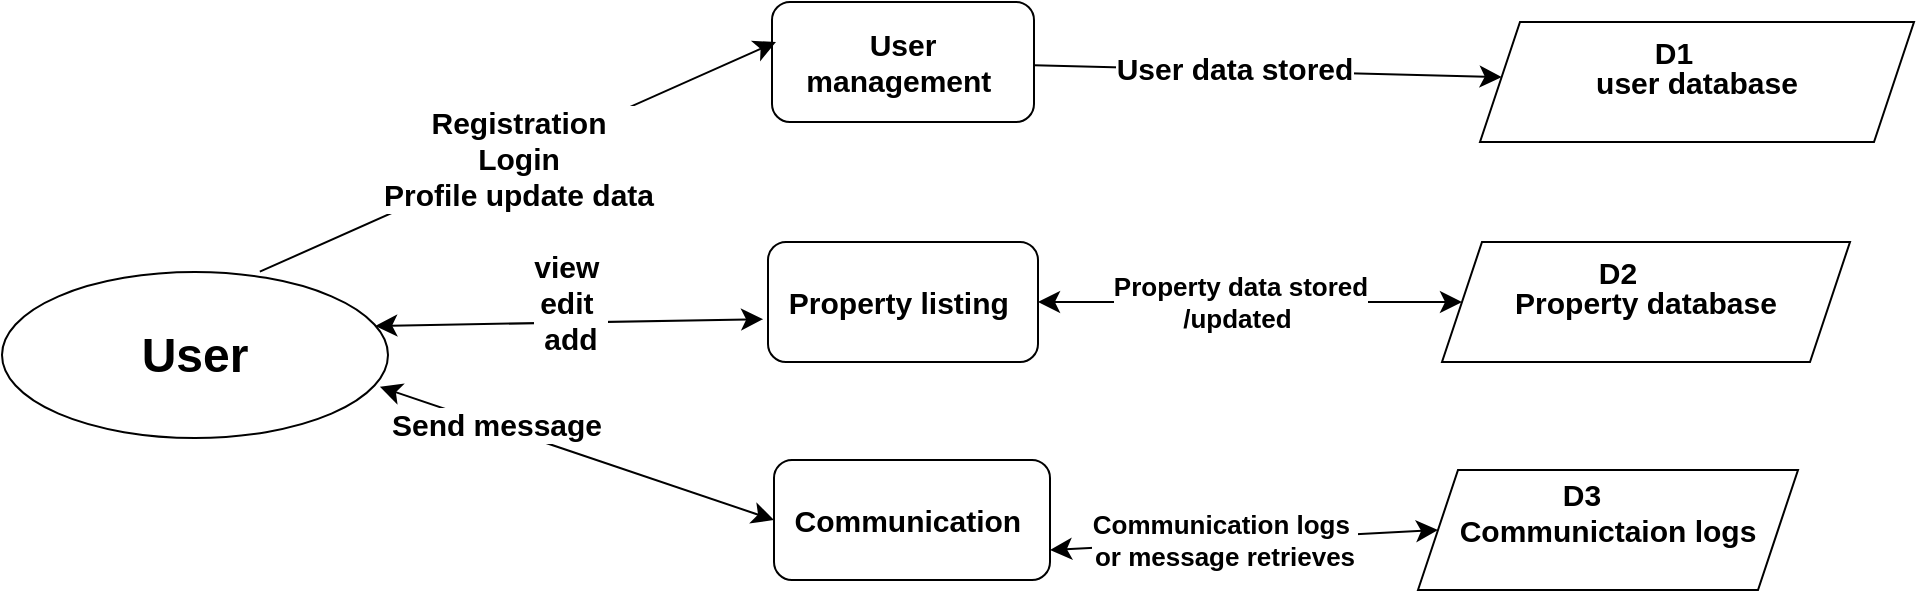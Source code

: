 <mxfile version="24.8.3">
  <diagram name="Page-1" id="Owj253hstnNMVGkitStq">
    <mxGraphModel dx="1042" dy="617" grid="0" gridSize="10" guides="1" tooltips="1" connect="1" arrows="1" fold="1" page="0" pageScale="1" pageWidth="850" pageHeight="1100" math="0" shadow="0">
      <root>
        <mxCell id="0" />
        <mxCell id="1" parent="0" />
        <mxCell id="35OgEMqozP8EejBYkB2C-12" value="&lt;b&gt;&lt;font style=&quot;font-size: 24px;&quot;&gt;User&lt;/font&gt;&lt;/b&gt;" style="ellipse;whiteSpace=wrap;html=1;" vertex="1" parent="1">
          <mxGeometry x="115" y="192" width="193" height="83" as="geometry" />
        </mxCell>
        <mxCell id="35OgEMqozP8EejBYkB2C-22" value="" style="edgeStyle=none;curved=1;rounded=0;orthogonalLoop=1;jettySize=auto;html=1;fontSize=15;startSize=8;endSize=8;fontStyle=1" edge="1" parent="1" source="35OgEMqozP8EejBYkB2C-14" target="35OgEMqozP8EejBYkB2C-18">
          <mxGeometry relative="1" as="geometry">
            <Array as="points" />
          </mxGeometry>
        </mxCell>
        <mxCell id="35OgEMqozP8EejBYkB2C-45" value="User data stored" style="edgeLabel;html=1;align=center;verticalAlign=middle;resizable=0;points=[];fontSize=15;fontStyle=1" vertex="1" connectable="0" parent="35OgEMqozP8EejBYkB2C-22">
          <mxGeometry x="-0.143" y="1" relative="1" as="geometry">
            <mxPoint as="offset" />
          </mxGeometry>
        </mxCell>
        <mxCell id="35OgEMqozP8EejBYkB2C-14" value="User management&amp;nbsp;" style="rounded=1;whiteSpace=wrap;html=1;fontStyle=1;fontSize=15;" vertex="1" parent="1">
          <mxGeometry x="500" y="57" width="131" height="60" as="geometry" />
        </mxCell>
        <mxCell id="35OgEMqozP8EejBYkB2C-15" value="Property listing&amp;nbsp;" style="rounded=1;whiteSpace=wrap;html=1;fontStyle=1;fontSize=15;" vertex="1" parent="1">
          <mxGeometry x="498" y="177" width="135" height="60" as="geometry" />
        </mxCell>
        <mxCell id="35OgEMqozP8EejBYkB2C-16" value="Communication&amp;nbsp;" style="rounded=1;whiteSpace=wrap;html=1;fontStyle=1;fontSize=15;" vertex="1" parent="1">
          <mxGeometry x="501" y="286" width="138" height="60" as="geometry" />
        </mxCell>
        <mxCell id="35OgEMqozP8EejBYkB2C-18" value="user database" style="shape=parallelogram;perimeter=parallelogramPerimeter;whiteSpace=wrap;html=1;fixedSize=1;fontStyle=1;fontSize=15;" vertex="1" parent="1">
          <mxGeometry x="854" y="67" width="217" height="60" as="geometry" />
        </mxCell>
        <mxCell id="35OgEMqozP8EejBYkB2C-19" value="Property database" style="shape=parallelogram;perimeter=parallelogramPerimeter;whiteSpace=wrap;html=1;fixedSize=1;fontStyle=1;fontSize=15;" vertex="1" parent="1">
          <mxGeometry x="835" y="177" width="204" height="60" as="geometry" />
        </mxCell>
        <mxCell id="35OgEMqozP8EejBYkB2C-20" value="Communictaion logs" style="shape=parallelogram;perimeter=parallelogramPerimeter;whiteSpace=wrap;html=1;fixedSize=1;fontStyle=1;fontSize=15;" vertex="1" parent="1">
          <mxGeometry x="823" y="291" width="190" height="60" as="geometry" />
        </mxCell>
        <mxCell id="35OgEMqozP8EejBYkB2C-29" value="" style="endArrow=classic;startArrow=classic;html=1;rounded=0;fontSize=15;startSize=8;endSize=8;curved=1;exitX=0.967;exitY=0.325;exitDx=0;exitDy=0;entryX=-0.018;entryY=0.643;entryDx=0;entryDy=0;entryPerimeter=0;exitPerimeter=0;fontStyle=1" edge="1" parent="1" source="35OgEMqozP8EejBYkB2C-12" target="35OgEMqozP8EejBYkB2C-15">
          <mxGeometry width="50" height="50" relative="1" as="geometry">
            <mxPoint x="511" y="290" as="sourcePoint" />
            <mxPoint x="561" y="240" as="targetPoint" />
          </mxGeometry>
        </mxCell>
        <mxCell id="35OgEMqozP8EejBYkB2C-42" value="view&amp;nbsp;&lt;div style=&quot;font-size: 15px;&quot;&gt;edit&amp;nbsp;&lt;/div&gt;&lt;div style=&quot;font-size: 15px;&quot;&gt;add&lt;/div&gt;" style="edgeLabel;html=1;align=center;verticalAlign=middle;resizable=0;points=[];fontSize=15;fontStyle=1" vertex="1" connectable="0" parent="35OgEMqozP8EejBYkB2C-29">
          <mxGeometry x="-0.101" relative="1" as="geometry">
            <mxPoint x="10" y="-11" as="offset" />
          </mxGeometry>
        </mxCell>
        <mxCell id="35OgEMqozP8EejBYkB2C-30" value="" style="endArrow=classic;startArrow=classic;html=1;rounded=0;fontSize=15;startSize=8;endSize=8;curved=1;exitX=1;exitY=0.5;exitDx=0;exitDy=0;entryX=0;entryY=0.5;entryDx=0;entryDy=0;fontStyle=1" edge="1" parent="1" source="35OgEMqozP8EejBYkB2C-15" target="35OgEMqozP8EejBYkB2C-19">
          <mxGeometry width="50" height="50" relative="1" as="geometry">
            <mxPoint x="511" y="290" as="sourcePoint" />
            <mxPoint x="561" y="240" as="targetPoint" />
          </mxGeometry>
        </mxCell>
        <mxCell id="35OgEMqozP8EejBYkB2C-47" value="Property data stored&lt;div style=&quot;font-size: 13px;&quot;&gt;/updated&amp;nbsp;&lt;/div&gt;" style="edgeLabel;html=1;align=center;verticalAlign=middle;resizable=0;points=[];fontSize=13;fontStyle=1" vertex="1" connectable="0" parent="35OgEMqozP8EejBYkB2C-30">
          <mxGeometry x="-0.2" relative="1" as="geometry">
            <mxPoint x="16" as="offset" />
          </mxGeometry>
        </mxCell>
        <mxCell id="35OgEMqozP8EejBYkB2C-31" value="" style="endArrow=classic;startArrow=classic;html=1;rounded=0;fontSize=15;startSize=8;endSize=8;curved=1;exitX=0.979;exitY=0.692;exitDx=0;exitDy=0;exitPerimeter=0;entryX=0;entryY=0.5;entryDx=0;entryDy=0;fontStyle=1" edge="1" parent="1" source="35OgEMqozP8EejBYkB2C-12" target="35OgEMqozP8EejBYkB2C-16">
          <mxGeometry width="50" height="50" relative="1" as="geometry">
            <mxPoint x="298.999" y="254.005" as="sourcePoint" />
            <mxPoint x="507.64" y="324" as="targetPoint" />
          </mxGeometry>
        </mxCell>
        <mxCell id="35OgEMqozP8EejBYkB2C-43" value="Send message" style="edgeLabel;html=1;align=center;verticalAlign=middle;resizable=0;points=[];fontSize=15;fontStyle=1" vertex="1" connectable="0" parent="35OgEMqozP8EejBYkB2C-31">
          <mxGeometry x="-0.419" y="1" relative="1" as="geometry">
            <mxPoint as="offset" />
          </mxGeometry>
        </mxCell>
        <mxCell id="35OgEMqozP8EejBYkB2C-32" value="" style="endArrow=classic;startArrow=classic;html=1;rounded=0;fontSize=15;startSize=8;endSize=8;curved=1;entryX=0;entryY=0.5;entryDx=0;entryDy=0;exitX=1;exitY=0.75;exitDx=0;exitDy=0;fontStyle=1" edge="1" parent="1" source="35OgEMqozP8EejBYkB2C-16" target="35OgEMqozP8EejBYkB2C-20">
          <mxGeometry width="50" height="50" relative="1" as="geometry">
            <mxPoint x="511" y="290" as="sourcePoint" />
            <mxPoint x="561" y="240" as="targetPoint" />
          </mxGeometry>
        </mxCell>
        <mxCell id="35OgEMqozP8EejBYkB2C-49" value="Communication logs&amp;nbsp;&lt;div style=&quot;font-size: 13px;&quot;&gt;or message retrieves&lt;/div&gt;" style="edgeLabel;html=1;align=center;verticalAlign=middle;resizable=0;points=[];fontSize=13;fontStyle=1" vertex="1" connectable="0" parent="35OgEMqozP8EejBYkB2C-32">
          <mxGeometry x="-0.237" y="3" relative="1" as="geometry">
            <mxPoint x="13" y="2" as="offset" />
          </mxGeometry>
        </mxCell>
        <mxCell id="35OgEMqozP8EejBYkB2C-33" value="D1" style="text;html=1;align=center;verticalAlign=middle;whiteSpace=wrap;rounded=0;fontSize=15;strokeWidth=4;fontStyle=1" vertex="1" parent="1">
          <mxGeometry x="921" y="67" width="60" height="30" as="geometry" />
        </mxCell>
        <mxCell id="35OgEMqozP8EejBYkB2C-34" value="D2" style="text;html=1;align=center;verticalAlign=middle;whiteSpace=wrap;rounded=0;fontSize=15;fontStyle=1" vertex="1" parent="1">
          <mxGeometry x="893" y="177" width="60" height="30" as="geometry" />
        </mxCell>
        <mxCell id="35OgEMqozP8EejBYkB2C-35" value="D3" style="text;html=1;align=center;verticalAlign=middle;whiteSpace=wrap;rounded=0;fontSize=15;fontStyle=1" vertex="1" parent="1">
          <mxGeometry x="875" y="288" width="60" height="30" as="geometry" />
        </mxCell>
        <mxCell id="35OgEMqozP8EejBYkB2C-38" value="" style="endArrow=classic;html=1;rounded=0;fontSize=15;startSize=8;endSize=8;curved=1;exitX=0.668;exitY=-0.002;exitDx=0;exitDy=0;exitPerimeter=0;fontStyle=1" edge="1" parent="1" source="35OgEMqozP8EejBYkB2C-12">
          <mxGeometry relative="1" as="geometry">
            <mxPoint x="297" y="360" as="sourcePoint" />
            <mxPoint x="502" y="77" as="targetPoint" />
          </mxGeometry>
        </mxCell>
        <mxCell id="35OgEMqozP8EejBYkB2C-39" value="Registration&lt;div style=&quot;font-size: 15px;&quot;&gt;Login&lt;/div&gt;&lt;div style=&quot;font-size: 15px;&quot;&gt;Profile update data&lt;/div&gt;" style="edgeLabel;resizable=0;html=1;fontSize=15;;align=center;verticalAlign=middle;fontStyle=1" connectable="0" vertex="1" parent="35OgEMqozP8EejBYkB2C-38">
          <mxGeometry relative="1" as="geometry" />
        </mxCell>
      </root>
    </mxGraphModel>
  </diagram>
</mxfile>
